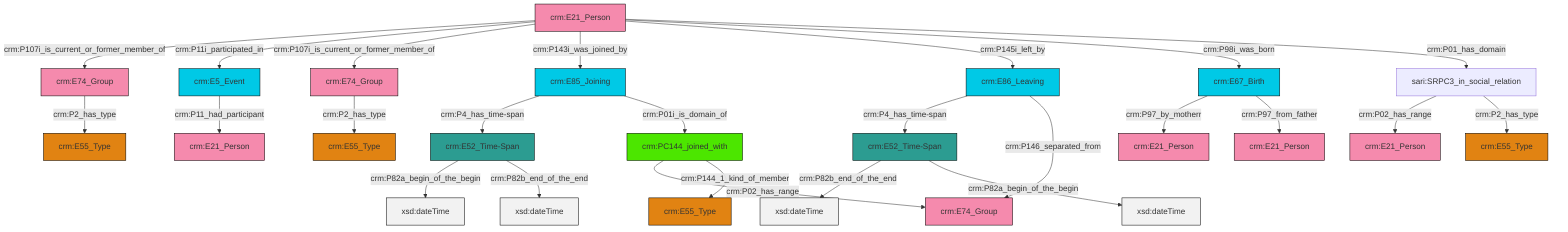 graph TD
classDef Literal fill:#f2f2f2,stroke:#000000;
classDef CRM_Entity fill:#FFFFFF,stroke:#000000;
classDef Temporal_Entity fill:#00C9E6, stroke:#000000;
classDef Type fill:#E18312, stroke:#000000;
classDef Time-Span fill:#2C9C91, stroke:#000000;
classDef Appellation fill:#FFEB7F, stroke:#000000;
classDef Place fill:#008836, stroke:#000000;
classDef Persistent_Item fill:#B266B2, stroke:#000000;
classDef Conceptual_Object fill:#FFD700, stroke:#000000;
classDef Physical_Thing fill:#D2B48C, stroke:#000000;
classDef Actor fill:#f58aad, stroke:#000000;
classDef PC_Classes fill:#4ce600, stroke:#000000;
classDef Multi fill:#cccccc,stroke:#000000;

0["crm:E86_Leaving"]:::Temporal_Entity -->|crm:P4_has_time-span| 1["crm:E52_Time-Span"]:::Time-Span
2["crm:E85_Joining"]:::Temporal_Entity -->|crm:P4_has_time-span| 6["crm:E52_Time-Span"]:::Time-Span
7["crm:E5_Event"]:::Temporal_Entity -->|crm:P11_had_participant| 8["crm:E21_Person"]:::Actor
9["crm:E21_Person"]:::Actor -->|crm:P107i_is_current_or_former_member_of| 10["crm:E74_Group"]:::Actor
1["crm:E52_Time-Span"]:::Time-Span -->|crm:P82b_end_of_the_end| 13[xsd:dateTime]:::Literal
4["crm:PC144_joined_with"]:::PC_Classes -->|crm:P02_has_range| 16["crm:E74_Group"]:::Actor
1["crm:E52_Time-Span"]:::Time-Span -->|crm:P82a_begin_of_the_begin| 20[xsd:dateTime]:::Literal
9["crm:E21_Person"]:::Actor -->|crm:P11i_participated_in| 7["crm:E5_Event"]:::Temporal_Entity
4["crm:PC144_joined_with"]:::PC_Classes -->|crm:P144_1_kind_of_member| 24["crm:E55_Type"]:::Type
25["crm:E74_Group"]:::Actor -->|crm:P2_has_type| 18["crm:E55_Type"]:::Type
11["sari:SRPC3_in_social_relation"]:::Default -->|crm:P02_has_range| 26["crm:E21_Person"]:::Actor
9["crm:E21_Person"]:::Actor -->|crm:P107i_is_current_or_former_member_of| 25["crm:E74_Group"]:::Actor
9["crm:E21_Person"]:::Actor -->|crm:P143i_was_joined_by| 2["crm:E85_Joining"]:::Temporal_Entity
9["crm:E21_Person"]:::Actor -->|crm:P145i_left_by| 0["crm:E86_Leaving"]:::Temporal_Entity
27["crm:E67_Birth"]:::Temporal_Entity -->|crm:P97_by_motherr| 14["crm:E21_Person"]:::Actor
9["crm:E21_Person"]:::Actor -->|crm:P98i_was_born| 27["crm:E67_Birth"]:::Temporal_Entity
10["crm:E74_Group"]:::Actor -->|crm:P2_has_type| 30["crm:E55_Type"]:::Type
27["crm:E67_Birth"]:::Temporal_Entity -->|crm:P97_from_father| 33["crm:E21_Person"]:::Actor
9["crm:E21_Person"]:::Actor -->|crm:P01_has_domain| 11["sari:SRPC3_in_social_relation"]:::Default
2["crm:E85_Joining"]:::Temporal_Entity -->|crm:P01i_is_domain_of| 4["crm:PC144_joined_with"]:::PC_Classes
11["sari:SRPC3_in_social_relation"]:::Default -->|crm:P2_has_type| 34["crm:E55_Type"]:::Type
0["crm:E86_Leaving"]:::Temporal_Entity -->|crm:P146_separated_from| 16["crm:E74_Group"]:::Actor
6["crm:E52_Time-Span"]:::Time-Span -->|crm:P82a_begin_of_the_begin| 43[xsd:dateTime]:::Literal
6["crm:E52_Time-Span"]:::Time-Span -->|crm:P82b_end_of_the_end| 45[xsd:dateTime]:::Literal